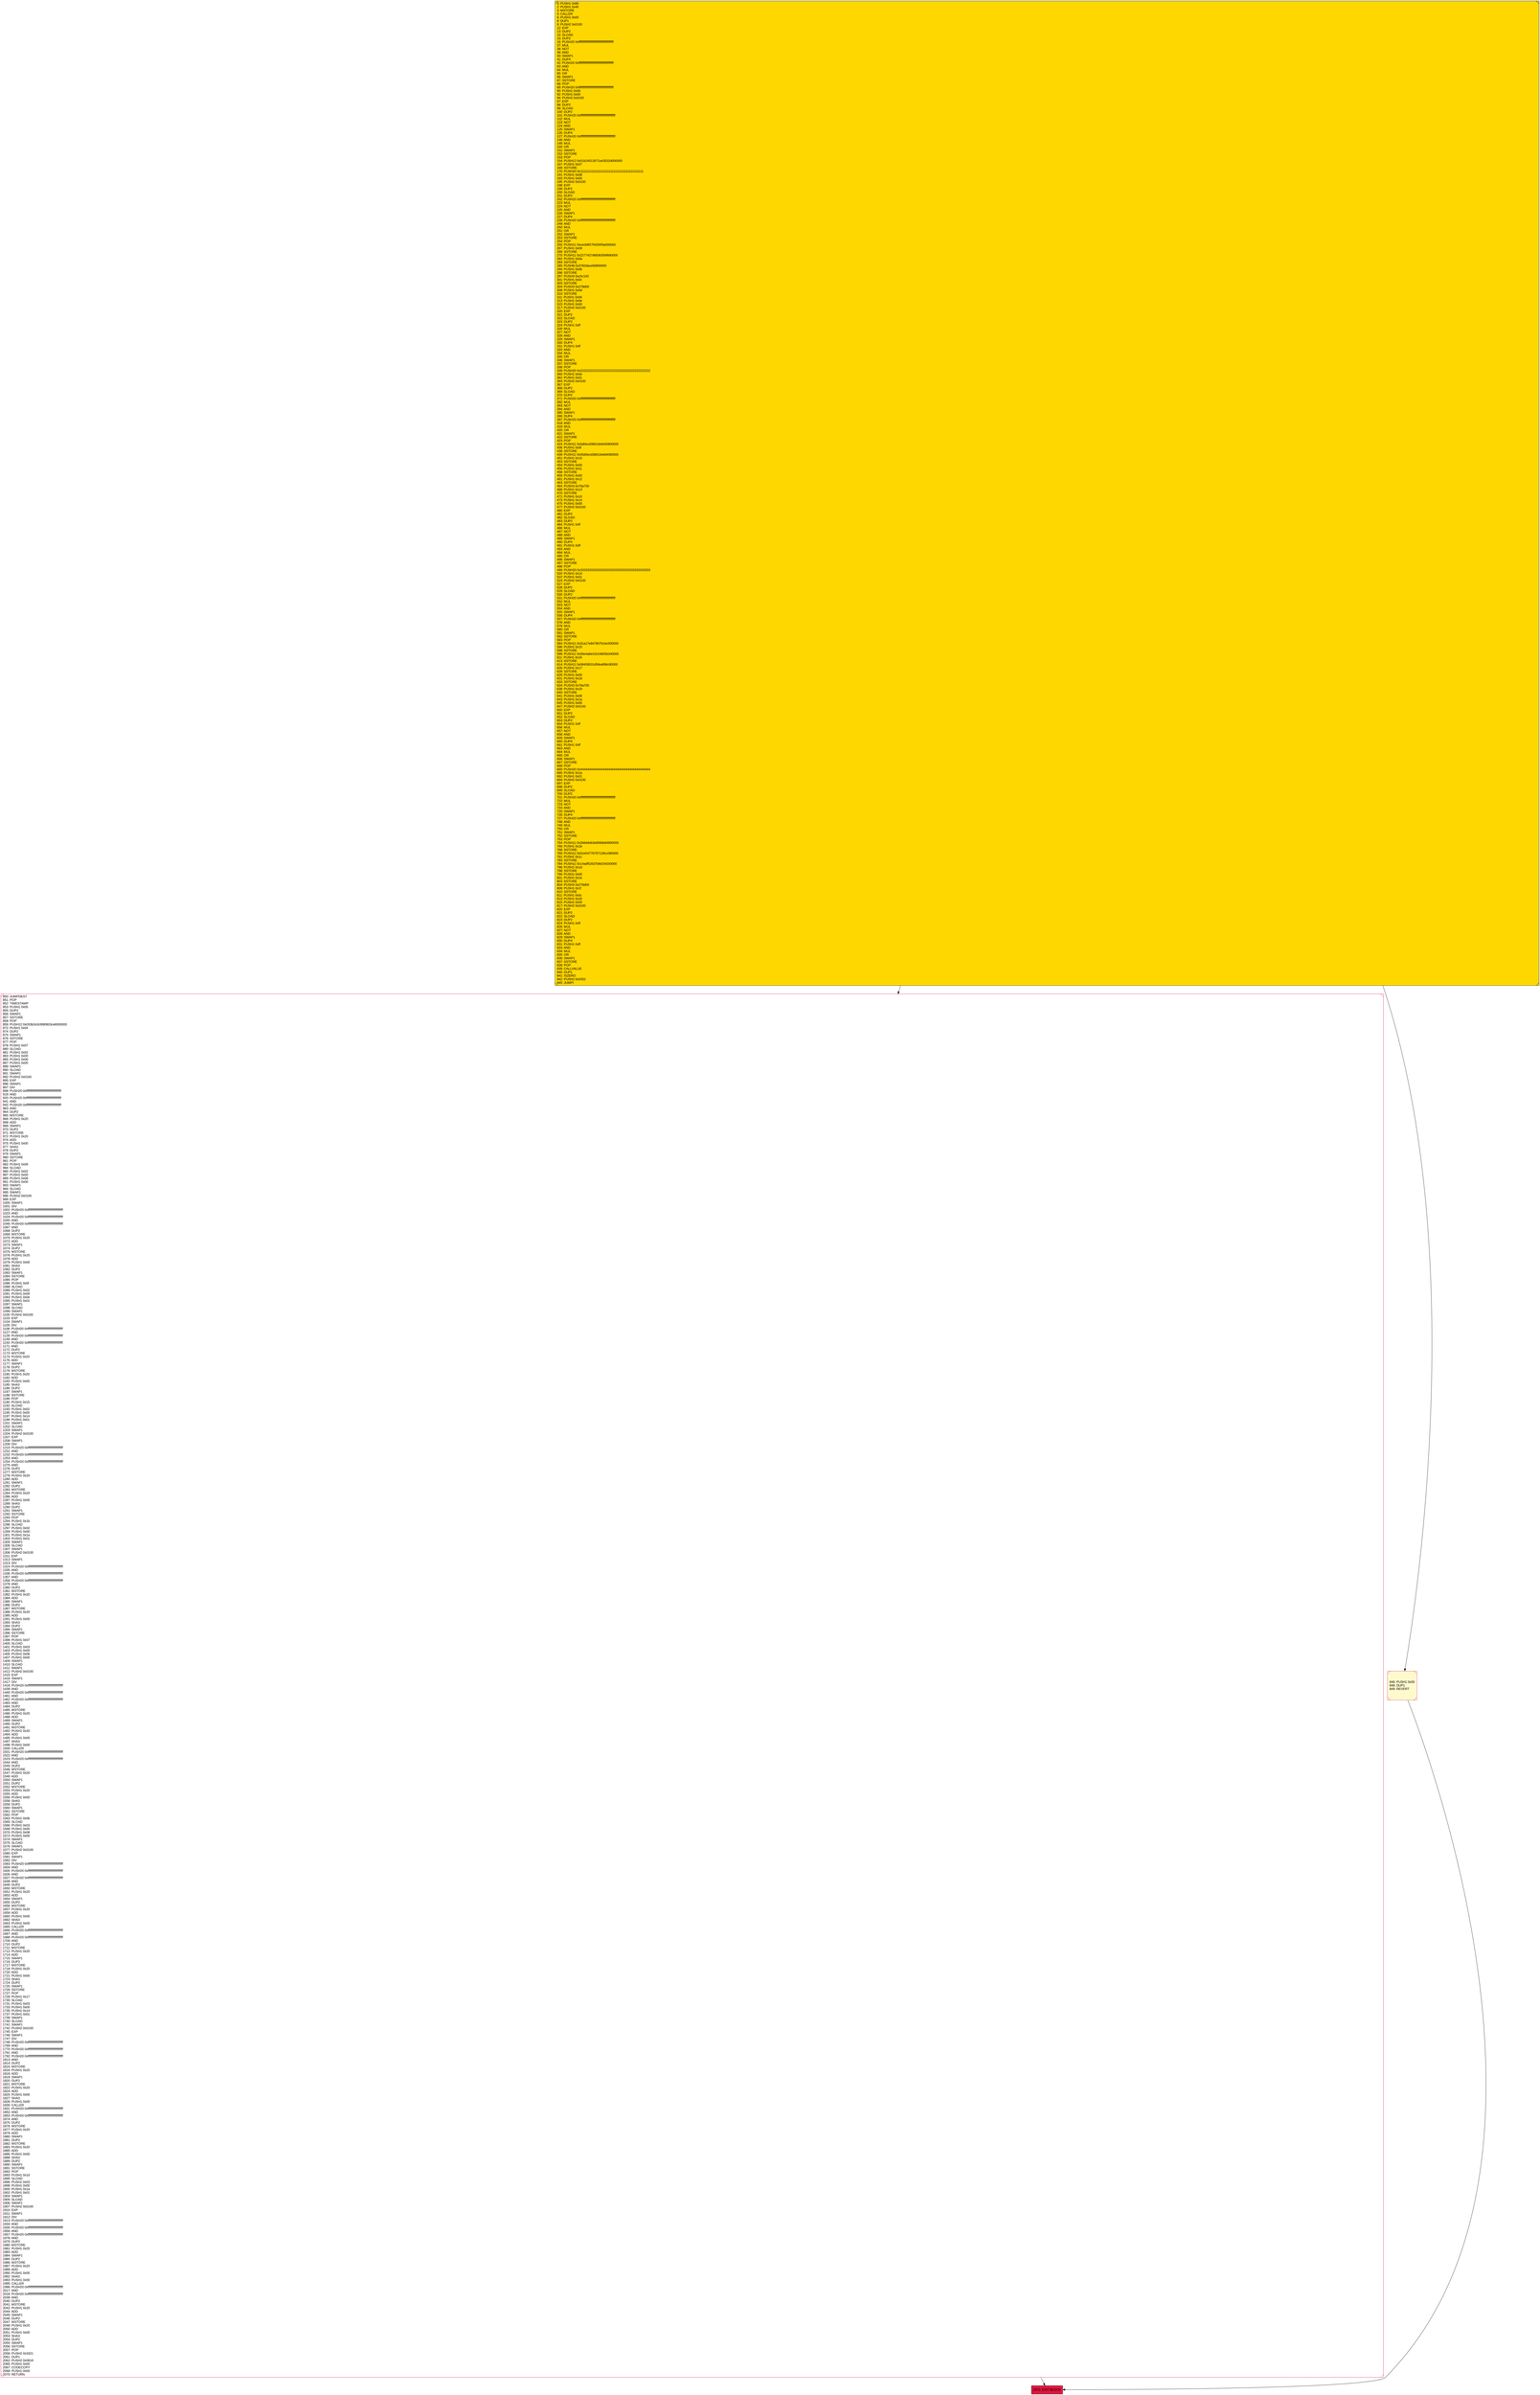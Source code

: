 digraph G {
bgcolor=transparent rankdir=UD;
node [shape=box style=filled color=black fillcolor=white fontname=arial fontcolor=black];
2071 [label="2071: EXIT BLOCK\l" fillcolor=crimson ];
850 [label="850: JUMPDEST\l851: POP\l852: TIMESTAMP\l853: PUSH1 0x05\l855: DUP2\l856: SWAP1\l857: SSTORE\l858: POP\l859: PUSH12 0x033b2e3c9fd0803ce8000000\l872: PUSH1 0x04\l874: DUP2\l875: SWAP1\l876: SSTORE\l877: POP\l878: PUSH1 0x07\l880: SLOAD\l881: PUSH1 0x02\l883: PUSH1 0x00\l885: PUSH1 0x06\l887: PUSH1 0x00\l889: SWAP1\l890: SLOAD\l891: SWAP1\l892: PUSH2 0x0100\l895: EXP\l896: SWAP1\l897: DIV\l898: PUSH20 0xffffffffffffffffffffffffffffffffffffffff\l919: AND\l920: PUSH20 0xffffffffffffffffffffffffffffffffffffffff\l941: AND\l942: PUSH20 0xffffffffffffffffffffffffffffffffffffffff\l963: AND\l964: DUP2\l965: MSTORE\l966: PUSH1 0x20\l968: ADD\l969: SWAP1\l970: DUP2\l971: MSTORE\l972: PUSH1 0x20\l974: ADD\l975: PUSH1 0x00\l977: SHA3\l978: DUP2\l979: SWAP1\l980: SSTORE\l981: POP\l982: PUSH1 0x09\l984: SLOAD\l985: PUSH1 0x02\l987: PUSH1 0x00\l989: PUSH1 0x08\l991: PUSH1 0x00\l993: SWAP1\l994: SLOAD\l995: SWAP1\l996: PUSH2 0x0100\l999: EXP\l1000: SWAP1\l1001: DIV\l1002: PUSH20 0xffffffffffffffffffffffffffffffffffffffff\l1023: AND\l1024: PUSH20 0xffffffffffffffffffffffffffffffffffffffff\l1045: AND\l1046: PUSH20 0xffffffffffffffffffffffffffffffffffffffff\l1067: AND\l1068: DUP2\l1069: MSTORE\l1070: PUSH1 0x20\l1072: ADD\l1073: SWAP1\l1074: DUP2\l1075: MSTORE\l1076: PUSH1 0x20\l1078: ADD\l1079: PUSH1 0x00\l1081: SHA3\l1082: DUP2\l1083: SWAP1\l1084: SSTORE\l1085: POP\l1086: PUSH1 0x0f\l1088: SLOAD\l1089: PUSH1 0x02\l1091: PUSH1 0x00\l1093: PUSH1 0x0e\l1095: PUSH1 0x01\l1097: SWAP1\l1098: SLOAD\l1099: SWAP1\l1100: PUSH2 0x0100\l1103: EXP\l1104: SWAP1\l1105: DIV\l1106: PUSH20 0xffffffffffffffffffffffffffffffffffffffff\l1127: AND\l1128: PUSH20 0xffffffffffffffffffffffffffffffffffffffff\l1149: AND\l1150: PUSH20 0xffffffffffffffffffffffffffffffffffffffff\l1171: AND\l1172: DUP2\l1173: MSTORE\l1174: PUSH1 0x20\l1176: ADD\l1177: SWAP1\l1178: DUP2\l1179: MSTORE\l1180: PUSH1 0x20\l1182: ADD\l1183: PUSH1 0x00\l1185: SHA3\l1186: DUP2\l1187: SWAP1\l1188: SSTORE\l1189: POP\l1190: PUSH1 0x15\l1192: SLOAD\l1193: PUSH1 0x02\l1195: PUSH1 0x00\l1197: PUSH1 0x14\l1199: PUSH1 0x01\l1201: SWAP1\l1202: SLOAD\l1203: SWAP1\l1204: PUSH2 0x0100\l1207: EXP\l1208: SWAP1\l1209: DIV\l1210: PUSH20 0xffffffffffffffffffffffffffffffffffffffff\l1231: AND\l1232: PUSH20 0xffffffffffffffffffffffffffffffffffffffff\l1253: AND\l1254: PUSH20 0xffffffffffffffffffffffffffffffffffffffff\l1275: AND\l1276: DUP2\l1277: MSTORE\l1278: PUSH1 0x20\l1280: ADD\l1281: SWAP1\l1282: DUP2\l1283: MSTORE\l1284: PUSH1 0x20\l1286: ADD\l1287: PUSH1 0x00\l1289: SHA3\l1290: DUP2\l1291: SWAP1\l1292: SSTORE\l1293: POP\l1294: PUSH1 0x1b\l1296: SLOAD\l1297: PUSH1 0x02\l1299: PUSH1 0x00\l1301: PUSH1 0x1a\l1303: PUSH1 0x01\l1305: SWAP1\l1306: SLOAD\l1307: SWAP1\l1308: PUSH2 0x0100\l1311: EXP\l1312: SWAP1\l1313: DIV\l1314: PUSH20 0xffffffffffffffffffffffffffffffffffffffff\l1335: AND\l1336: PUSH20 0xffffffffffffffffffffffffffffffffffffffff\l1357: AND\l1358: PUSH20 0xffffffffffffffffffffffffffffffffffffffff\l1379: AND\l1380: DUP2\l1381: MSTORE\l1382: PUSH1 0x20\l1384: ADD\l1385: SWAP1\l1386: DUP2\l1387: MSTORE\l1388: PUSH1 0x20\l1390: ADD\l1391: PUSH1 0x00\l1393: SHA3\l1394: DUP2\l1395: SWAP1\l1396: SSTORE\l1397: POP\l1398: PUSH1 0x07\l1400: SLOAD\l1401: PUSH1 0x03\l1403: PUSH1 0x00\l1405: PUSH1 0x06\l1407: PUSH1 0x00\l1409: SWAP1\l1410: SLOAD\l1411: SWAP1\l1412: PUSH2 0x0100\l1415: EXP\l1416: SWAP1\l1417: DIV\l1418: PUSH20 0xffffffffffffffffffffffffffffffffffffffff\l1439: AND\l1440: PUSH20 0xffffffffffffffffffffffffffffffffffffffff\l1461: AND\l1462: PUSH20 0xffffffffffffffffffffffffffffffffffffffff\l1483: AND\l1484: DUP2\l1485: MSTORE\l1486: PUSH1 0x20\l1488: ADD\l1489: SWAP1\l1490: DUP2\l1491: MSTORE\l1492: PUSH1 0x20\l1494: ADD\l1495: PUSH1 0x00\l1497: SHA3\l1498: PUSH1 0x00\l1500: CALLER\l1501: PUSH20 0xffffffffffffffffffffffffffffffffffffffff\l1522: AND\l1523: PUSH20 0xffffffffffffffffffffffffffffffffffffffff\l1544: AND\l1545: DUP2\l1546: MSTORE\l1547: PUSH1 0x20\l1549: ADD\l1550: SWAP1\l1551: DUP2\l1552: MSTORE\l1553: PUSH1 0x20\l1555: ADD\l1556: PUSH1 0x00\l1558: SHA3\l1559: DUP2\l1560: SWAP1\l1561: SSTORE\l1562: POP\l1563: PUSH1 0x0b\l1565: SLOAD\l1566: PUSH1 0x03\l1568: PUSH1 0x00\l1570: PUSH1 0x08\l1572: PUSH1 0x00\l1574: SWAP1\l1575: SLOAD\l1576: SWAP1\l1577: PUSH2 0x0100\l1580: EXP\l1581: SWAP1\l1582: DIV\l1583: PUSH20 0xffffffffffffffffffffffffffffffffffffffff\l1604: AND\l1605: PUSH20 0xffffffffffffffffffffffffffffffffffffffff\l1626: AND\l1627: PUSH20 0xffffffffffffffffffffffffffffffffffffffff\l1648: AND\l1649: DUP2\l1650: MSTORE\l1651: PUSH1 0x20\l1653: ADD\l1654: SWAP1\l1655: DUP2\l1656: MSTORE\l1657: PUSH1 0x20\l1659: ADD\l1660: PUSH1 0x00\l1662: SHA3\l1663: PUSH1 0x00\l1665: CALLER\l1666: PUSH20 0xffffffffffffffffffffffffffffffffffffffff\l1687: AND\l1688: PUSH20 0xffffffffffffffffffffffffffffffffffffffff\l1709: AND\l1710: DUP2\l1711: MSTORE\l1712: PUSH1 0x20\l1714: ADD\l1715: SWAP1\l1716: DUP2\l1717: MSTORE\l1718: PUSH1 0x20\l1720: ADD\l1721: PUSH1 0x00\l1723: SHA3\l1724: DUP2\l1725: SWAP1\l1726: SSTORE\l1727: POP\l1728: PUSH1 0x17\l1730: SLOAD\l1731: PUSH1 0x03\l1733: PUSH1 0x00\l1735: PUSH1 0x14\l1737: PUSH1 0x01\l1739: SWAP1\l1740: SLOAD\l1741: SWAP1\l1742: PUSH2 0x0100\l1745: EXP\l1746: SWAP1\l1747: DIV\l1748: PUSH20 0xffffffffffffffffffffffffffffffffffffffff\l1769: AND\l1770: PUSH20 0xffffffffffffffffffffffffffffffffffffffff\l1791: AND\l1792: PUSH20 0xffffffffffffffffffffffffffffffffffffffff\l1813: AND\l1814: DUP2\l1815: MSTORE\l1816: PUSH1 0x20\l1818: ADD\l1819: SWAP1\l1820: DUP2\l1821: MSTORE\l1822: PUSH1 0x20\l1824: ADD\l1825: PUSH1 0x00\l1827: SHA3\l1828: PUSH1 0x00\l1830: CALLER\l1831: PUSH20 0xffffffffffffffffffffffffffffffffffffffff\l1852: AND\l1853: PUSH20 0xffffffffffffffffffffffffffffffffffffffff\l1874: AND\l1875: DUP2\l1876: MSTORE\l1877: PUSH1 0x20\l1879: ADD\l1880: SWAP1\l1881: DUP2\l1882: MSTORE\l1883: PUSH1 0x20\l1885: ADD\l1886: PUSH1 0x00\l1888: SHA3\l1889: DUP2\l1890: SWAP1\l1891: SSTORE\l1892: POP\l1893: PUSH1 0x1d\l1895: SLOAD\l1896: PUSH1 0x03\l1898: PUSH1 0x00\l1900: PUSH1 0x1a\l1902: PUSH1 0x01\l1904: SWAP1\l1905: SLOAD\l1906: SWAP1\l1907: PUSH2 0x0100\l1910: EXP\l1911: SWAP1\l1912: DIV\l1913: PUSH20 0xffffffffffffffffffffffffffffffffffffffff\l1934: AND\l1935: PUSH20 0xffffffffffffffffffffffffffffffffffffffff\l1956: AND\l1957: PUSH20 0xffffffffffffffffffffffffffffffffffffffff\l1978: AND\l1979: DUP2\l1980: MSTORE\l1981: PUSH1 0x20\l1983: ADD\l1984: SWAP1\l1985: DUP2\l1986: MSTORE\l1987: PUSH1 0x20\l1989: ADD\l1990: PUSH1 0x00\l1992: SHA3\l1993: PUSH1 0x00\l1995: CALLER\l1996: PUSH20 0xffffffffffffffffffffffffffffffffffffffff\l2017: AND\l2018: PUSH20 0xffffffffffffffffffffffffffffffffffffffff\l2039: AND\l2040: DUP2\l2041: MSTORE\l2042: PUSH1 0x20\l2044: ADD\l2045: SWAP1\l2046: DUP2\l2047: MSTORE\l2048: PUSH1 0x20\l2050: ADD\l2051: PUSH1 0x00\l2053: SHA3\l2054: DUP2\l2055: SWAP1\l2056: SSTORE\l2057: POP\l2058: PUSH2 0x3321\l2061: DUP1\l2062: PUSH2 0x0818\l2065: PUSH1 0x00\l2067: CODECOPY\l2068: PUSH1 0x00\l2070: RETURN\l" shape=Msquare color=crimson ];
0 [label="0: PUSH1 0x80\l2: PUSH1 0x40\l4: MSTORE\l5: CALLER\l6: PUSH1 0x00\l8: DUP1\l9: PUSH2 0x0100\l12: EXP\l13: DUP2\l14: SLOAD\l15: DUP2\l16: PUSH20 0xffffffffffffffffffffffffffffffffffffffff\l37: MUL\l38: NOT\l39: AND\l40: SWAP1\l41: DUP4\l42: PUSH20 0xffffffffffffffffffffffffffffffffffffffff\l63: AND\l64: MUL\l65: OR\l66: SWAP1\l67: SSTORE\l68: POP\l69: PUSH20 0xffffffffffffffffffffffffffffffffffffffff\l90: PUSH1 0x06\l92: PUSH1 0x00\l94: PUSH2 0x0100\l97: EXP\l98: DUP2\l99: SLOAD\l100: DUP2\l101: PUSH20 0xffffffffffffffffffffffffffffffffffffffff\l122: MUL\l123: NOT\l124: AND\l125: SWAP1\l126: DUP4\l127: PUSH20 0xffffffffffffffffffffffffffffffffffffffff\l148: AND\l149: MUL\l150: OR\l151: SWAP1\l152: SSTORE\l153: POP\l154: PUSH12 0x01b24513071a43532d000000\l167: PUSH1 0x07\l169: SSTORE\l170: PUSH20 0x1111111111111111111111111111111111111111\l191: PUSH1 0x08\l193: PUSH1 0x00\l195: PUSH2 0x0100\l198: EXP\l199: DUP2\l200: SLOAD\l201: DUP2\l202: PUSH20 0xffffffffffffffffffffffffffffffffffffffff\l223: MUL\l224: NOT\l225: AND\l226: SWAP1\l227: DUP4\l228: PUSH20 0xffffffffffffffffffffffffffffffffffffffff\l249: AND\l250: MUL\l251: OR\l252: SWAP1\l253: SSTORE\l254: POP\l255: PUSH11 0xcecb8f27f4200f3a000000\l267: PUSH1 0x09\l269: SSTORE\l270: PUSH11 0x2277427d6836356f680000\l282: PUSH1 0x0a\l284: SSTORE\l285: PUSH8 0x3782dace9d900000\l294: PUSH1 0x0b\l296: SSTORE\l297: PUSH3 0xc5c100\l301: PUSH1 0x0c\l303: SSTORE\l304: PUSH3 0x278d00\l308: PUSH1 0x0d\l310: SSTORE\l311: PUSH1 0x06\l313: PUSH1 0x0e\l315: PUSH1 0x00\l317: PUSH2 0x0100\l320: EXP\l321: DUP2\l322: SLOAD\l323: DUP2\l324: PUSH1 0xff\l326: MUL\l327: NOT\l328: AND\l329: SWAP1\l330: DUP4\l331: PUSH1 0xff\l333: AND\l334: MUL\l335: OR\l336: SWAP1\l337: SSTORE\l338: POP\l339: PUSH20 0x2222222222222222222222222222222222222222\l360: PUSH1 0x0e\l362: PUSH1 0x01\l364: PUSH2 0x0100\l367: EXP\l368: DUP2\l369: SLOAD\l370: DUP2\l371: PUSH20 0xffffffffffffffffffffffffffffffffffffffff\l392: MUL\l393: NOT\l394: AND\l395: SWAP1\l396: DUP4\l397: PUSH20 0xffffffffffffffffffffffffffffffffffffffff\l418: AND\l419: MUL\l420: OR\l421: SWAP1\l422: SSTORE\l423: POP\l424: PUSH11 0x5d0ecd38610e6d40800000\l436: PUSH1 0x0f\l438: SSTORE\l439: PUSH11 0x05d0ecd38610e6d4080000\l451: PUSH1 0x10\l453: SSTORE\l454: PUSH1 0x00\l456: PUSH1 0x11\l458: SSTORE\l459: PUSH1 0x00\l461: PUSH1 0x12\l463: SSTORE\l464: PUSH3 0x76a700\l468: PUSH1 0x13\l470: SSTORE\l471: PUSH1 0x10\l473: PUSH1 0x14\l475: PUSH1 0x00\l477: PUSH2 0x0100\l480: EXP\l481: DUP2\l482: SLOAD\l483: DUP2\l484: PUSH1 0xff\l486: MUL\l487: NOT\l488: AND\l489: SWAP1\l490: DUP4\l491: PUSH1 0xff\l493: AND\l494: MUL\l495: OR\l496: SWAP1\l497: SSTORE\l498: POP\l499: PUSH20 0x3333333333333333333333333333333333333333\l520: PUSH1 0x14\l522: PUSH1 0x01\l524: PUSH2 0x0100\l527: EXP\l528: DUP2\l529: SLOAD\l530: DUP2\l531: PUSH20 0xffffffffffffffffffffffffffffffffffffffff\l552: MUL\l553: NOT\l554: AND\l555: SWAP1\l556: DUP4\l557: PUSH20 0xffffffffffffffffffffffffffffffffffffffff\l578: AND\l579: MUL\l580: OR\l581: SWAP1\l582: SSTORE\l583: POP\l584: PUSH11 0x31a17e847807b1bc000000\l596: PUSH1 0x15\l598: SSTORE\l599: PUSH11 0x06e4a6e31b19805b340000\l611: PUSH1 0x16\l613: SSTORE\l614: PUSH11 0x08459531d56eaf98c80000\l626: PUSH1 0x17\l628: SSTORE\l629: PUSH1 0x00\l631: PUSH1 0x18\l633: SSTORE\l634: PUSH3 0x76a700\l638: PUSH1 0x19\l640: SSTORE\l641: PUSH1 0x06\l643: PUSH1 0x1a\l645: PUSH1 0x00\l647: PUSH2 0x0100\l650: EXP\l651: DUP2\l652: SLOAD\l653: DUP2\l654: PUSH1 0xff\l656: MUL\l657: NOT\l658: AND\l659: SWAP1\l660: DUP4\l661: PUSH1 0xff\l663: AND\l664: MUL\l665: OR\l666: SWAP1\l667: SSTORE\l668: POP\l669: PUSH20 0x4444444444444444444444444444444444444444\l690: PUSH1 0x1a\l692: PUSH1 0x01\l694: PUSH2 0x0100\l697: EXP\l698: DUP2\l699: SLOAD\l700: DUP2\l701: PUSH20 0xffffffffffffffffffffffffffffffffffffffff\l722: MUL\l723: NOT\l724: AND\l725: SWAP1\l726: DUP4\l727: PUSH20 0xffffffffffffffffffffffffffffffffffffffff\l748: AND\l749: MUL\l750: OR\l751: SWAP1\l752: SSTORE\l753: POP\l754: PUSH11 0x2b6d4eb3e906bb84800000\l766: PUSH1 0x1b\l768: SSTORE\l769: PUSH11 0x01e54776797128cc080000\l781: PUSH1 0x1c\l783: SSTORE\l784: PUSH11 0x14adf52637b8d1f4200000\l796: PUSH1 0x1d\l798: SSTORE\l799: PUSH1 0x00\l801: PUSH1 0x1e\l803: SSTORE\l804: PUSH3 0x278d00\l808: PUSH1 0x1f\l810: SSTORE\l811: PUSH1 0x0c\l813: PUSH1 0x20\l815: PUSH1 0x00\l817: PUSH2 0x0100\l820: EXP\l821: DUP2\l822: SLOAD\l823: DUP2\l824: PUSH1 0xff\l826: MUL\l827: NOT\l828: AND\l829: SWAP1\l830: DUP4\l831: PUSH1 0xff\l833: AND\l834: MUL\l835: OR\l836: SWAP1\l837: SSTORE\l838: POP\l839: CALLVALUE\l840: DUP1\l841: ISZERO\l842: PUSH2 0x0352\l845: JUMPI\l" fillcolor=lemonchiffon shape=Msquare fillcolor=gold ];
846 [label="846: PUSH1 0x00\l848: DUP1\l849: REVERT\l" fillcolor=lemonchiffon shape=Msquare color=crimson ];
0 -> 850;
0 -> 846;
846 -> 2071;
850 -> 2071;
}